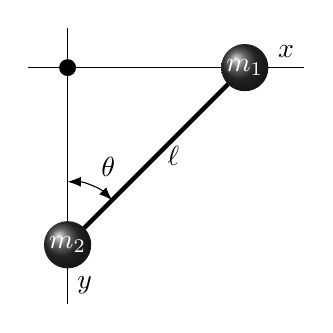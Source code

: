 \begin{tikzpicture}


	% horizontal bar
	\def \barLength {3};
	\def \barAltitude {0};
	\def \barExtra {0.5};
	\draw [thin] (-\barExtra,\barAltitude) -- (\barLength,\barAltitude) node [above left] {\(x\)};

	% vbar
	\def \vbarHorizontal {0};
	\draw [thin] (\vbarHorizontal,\barExtra) -- (\vbarHorizontal, - \barLength) node [above right] {\(y\)};
	
	% weight centres
	\def \hbarWeightAltitude {3* \barLength / 4};
	\coordinate (hbarWeightCentre) at (\hbarWeightAltitude, \barAltitude);
	\coordinate (vbarWeightCentre) at (\vbarHorizontal, - \hbarWeightAltitude);

	% rigid bar joining weights
	\draw [ultra thick] (vbarWeightCentre) -- (hbarWeightCentre) node [midway, right] {\(\ell\)};
	

	% hbar weight
	\def \hbarWeightRadius {.3};
	\shade [ball color=black!80] (hbarWeightCentre) circle (\hbarWeightRadius) node {\color{white} $m_{1}$};

	% vbar weight
	\shade [ball color=black!80] (vbarWeightCentre) circle (\hbarWeightRadius) node {\color{white} $m_{2}$};

	% arc centred at vbarWeightCentre from 45 to 90 with radius hbarWeightRadius + barExtra/2
	\draw [Latex-Latex] (vbarWeightCentre) ++(45:{\hbarWeightRadius + \barExtra}) arc (45:90:{\hbarWeightRadius + \barExtra}) node [midway, above right] {\(\theta\)};

	% \draw [-Latex] (vbarWeightCentre) ++(45:{\hbarWeightRadius + \barExtra / 2}) arc (0:45:{\hbarWeightRadius + \barExtra / 2 }) node [midway, right] {\(\theta\)};
	% \draw [-Latex] (vbarWeightCentre) ++(45:{\hbarWeightRadius + \barExtra / 2}) arc (0:45:{\hbarWeightRadius + \barExtra / 2 }) node [midway, right] {\(\theta\)};



	% Ring
	\def \ringRadius {0.1};
	\filldraw (0,0) circle (\ringRadius);	
	
\end{tikzpicture}